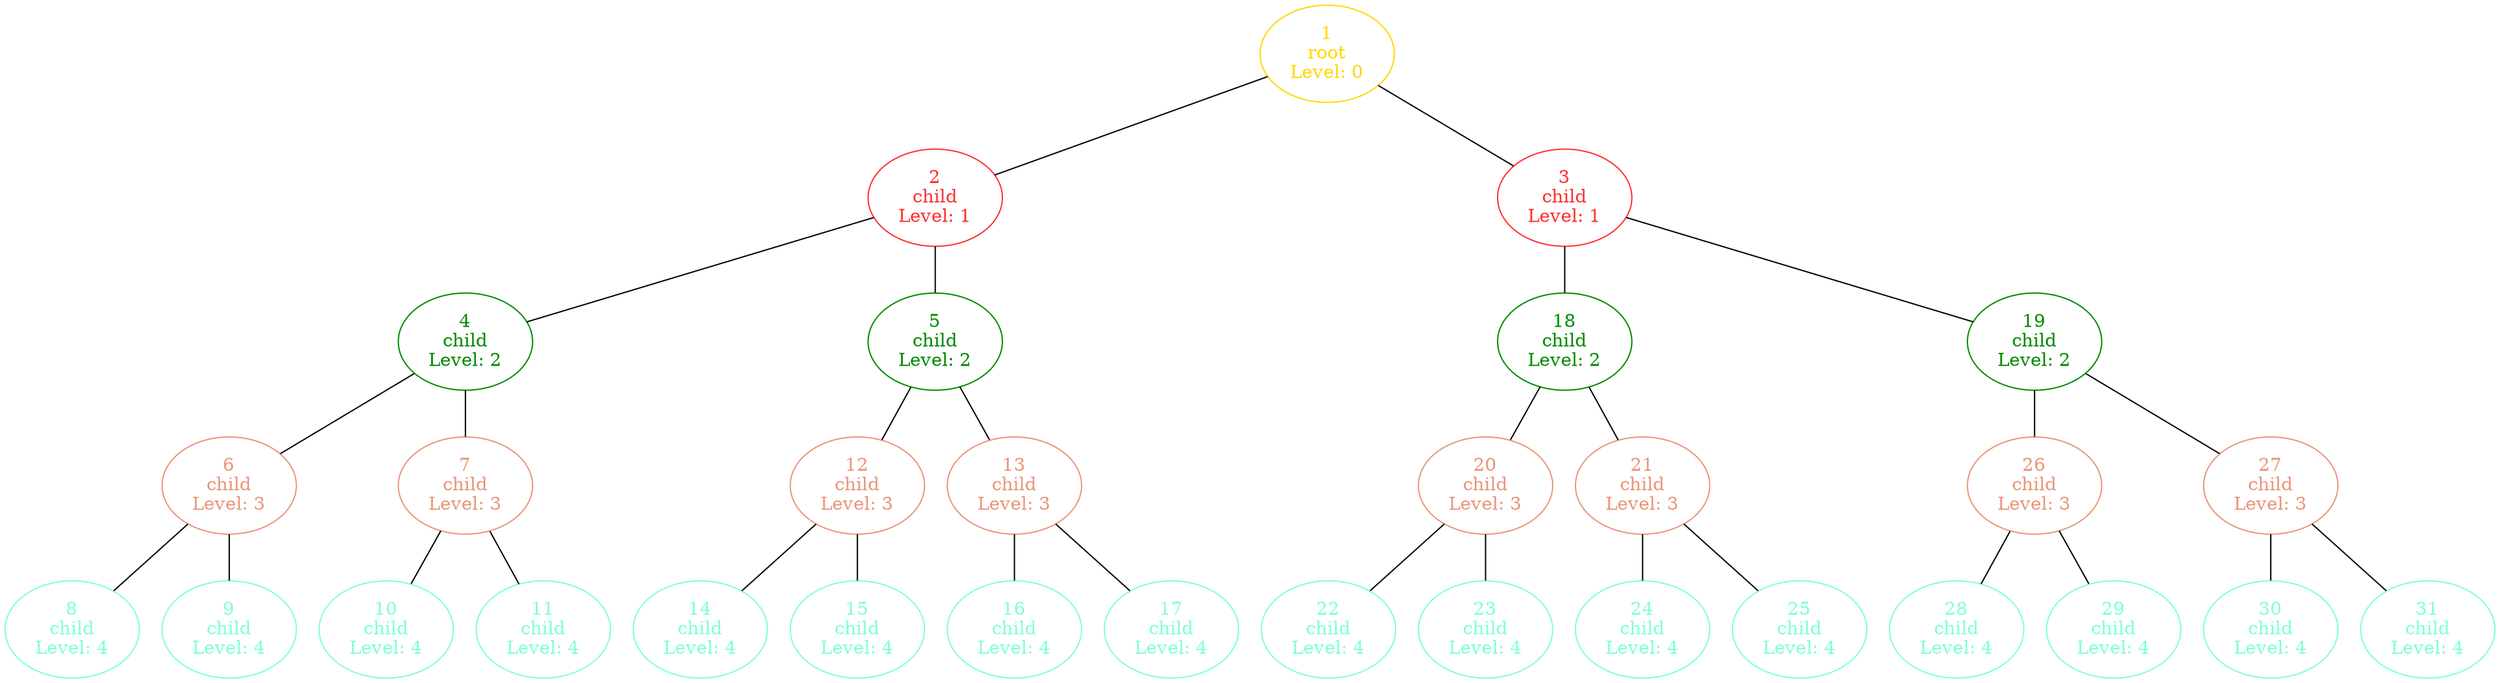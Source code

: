 graph testtree {
"1" [label="1\nroot\nLevel: 0" color=gold fontcolor=gold];
"1" -- "2"
"1" -- "3"
"2" [label="2\nchild\nLevel: 1" color=firebrick1 fontcolor=firebrick1];
"2" -- "4"
"2" -- "5"
"3" [label="3\nchild\nLevel: 1" color=firebrick1 fontcolor=firebrick1];
"3" -- "18"
"3" -- "19"
"4" [label="4\nchild\nLevel: 2" color=green4 fontcolor=green4];
"4" -- "6"
"4" -- "7"
"5" [label="5\nchild\nLevel: 2" color=green4 fontcolor=green4];
"5" -- "12"
"5" -- "13"
"18" [label="18\nchild\nLevel: 2" color=green4 fontcolor=green4];
"18" -- "20"
"18" -- "21"
"19" [label="19\nchild\nLevel: 2" color=green4 fontcolor=green4];
"19" -- "26"
"19" -- "27"
"6" [label="6\nchild\nLevel: 3" color=darksalmon fontcolor=darksalmon];
"6" -- "8"
"6" -- "9"
"7" [label="7\nchild\nLevel: 3" color=darksalmon fontcolor=darksalmon];
"7" -- "10"
"7" -- "11"
"12" [label="12\nchild\nLevel: 3" color=darksalmon fontcolor=darksalmon];
"12" -- "14"
"12" -- "15"
"13" [label="13\nchild\nLevel: 3" color=darksalmon fontcolor=darksalmon];
"13" -- "16"
"13" -- "17"
"20" [label="20\nchild\nLevel: 3" color=darksalmon fontcolor=darksalmon];
"20" -- "22"
"20" -- "23"
"21" [label="21\nchild\nLevel: 3" color=darksalmon fontcolor=darksalmon];
"21" -- "24"
"21" -- "25"
"26" [label="26\nchild\nLevel: 3" color=darksalmon fontcolor=darksalmon];
"26" -- "28"
"26" -- "29"
"27" [label="27\nchild\nLevel: 3" color=darksalmon fontcolor=darksalmon];
"27" -- "30"
"27" -- "31"
"8" [label="8\nchild\nLevel: 4" color=aquamarine fontcolor=aquamarine];
"9" [label="9\nchild\nLevel: 4" color=aquamarine fontcolor=aquamarine];
"10" [label="10\nchild\nLevel: 4" color=aquamarine fontcolor=aquamarine];
"11" [label="11\nchild\nLevel: 4" color=aquamarine fontcolor=aquamarine];
"14" [label="14\nchild\nLevel: 4" color=aquamarine fontcolor=aquamarine];
"15" [label="15\nchild\nLevel: 4" color=aquamarine fontcolor=aquamarine];
"16" [label="16\nchild\nLevel: 4" color=aquamarine fontcolor=aquamarine];
"17" [label="17\nchild\nLevel: 4" color=aquamarine fontcolor=aquamarine];
"22" [label="22\nchild\nLevel: 4" color=aquamarine fontcolor=aquamarine];
"23" [label="23\nchild\nLevel: 4" color=aquamarine fontcolor=aquamarine];
"24" [label="24\nchild\nLevel: 4" color=aquamarine fontcolor=aquamarine];
"25" [label="25\nchild\nLevel: 4" color=aquamarine fontcolor=aquamarine];
"28" [label="28\nchild\nLevel: 4" color=aquamarine fontcolor=aquamarine];
"29" [label="29\nchild\nLevel: 4" color=aquamarine fontcolor=aquamarine];
"30" [label="30\nchild\nLevel: 4" color=aquamarine fontcolor=aquamarine];
"31" [label="31\nchild\nLevel: 4" color=aquamarine fontcolor=aquamarine];
}
